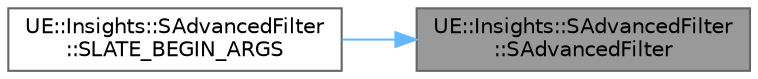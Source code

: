 digraph "UE::Insights::SAdvancedFilter::SAdvancedFilter"
{
 // INTERACTIVE_SVG=YES
 // LATEX_PDF_SIZE
  bgcolor="transparent";
  edge [fontname=Helvetica,fontsize=10,labelfontname=Helvetica,labelfontsize=10];
  node [fontname=Helvetica,fontsize=10,shape=box,height=0.2,width=0.4];
  rankdir="RL";
  Node1 [id="Node000001",label="UE::Insights::SAdvancedFilter\l::SAdvancedFilter",height=0.2,width=0.4,color="gray40", fillcolor="grey60", style="filled", fontcolor="black",tooltip="Default constructor."];
  Node1 -> Node2 [id="edge1_Node000001_Node000002",dir="back",color="steelblue1",style="solid",tooltip=" "];
  Node2 [id="Node000002",label="UE::Insights::SAdvancedFilter\l::SLATE_BEGIN_ARGS",height=0.2,width=0.4,color="grey40", fillcolor="white", style="filled",URL="$d9/df1/classUE_1_1Insights_1_1SAdvancedFilter.html#af82e63a9881707f49fee1d7fc5161bd3",tooltip=" "];
}
